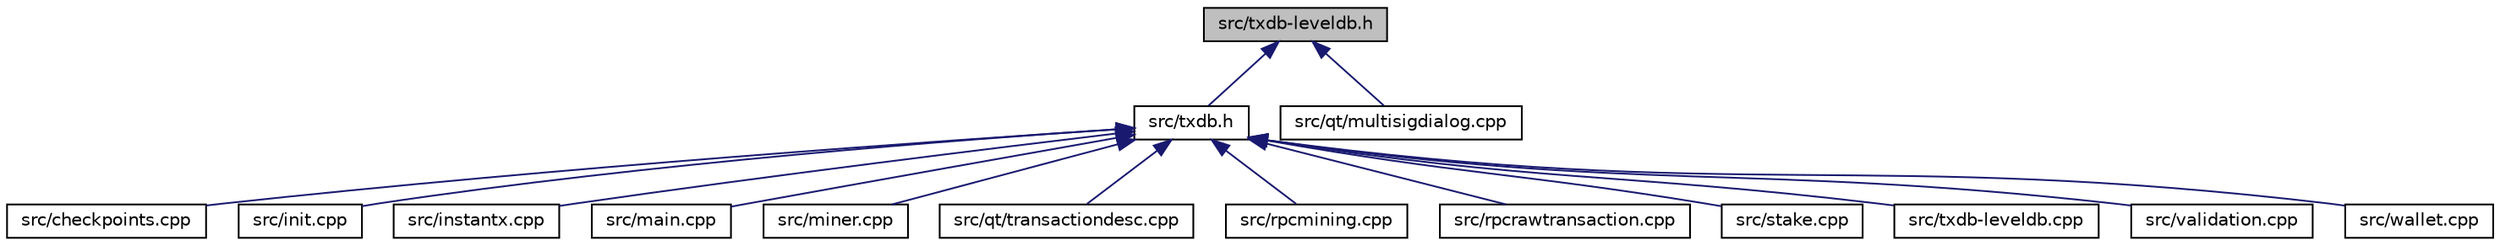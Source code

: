 digraph "src/txdb-leveldb.h"
{
  edge [fontname="Helvetica",fontsize="10",labelfontname="Helvetica",labelfontsize="10"];
  node [fontname="Helvetica",fontsize="10",shape=record];
  Node92 [label="src/txdb-leveldb.h",height=0.2,width=0.4,color="black", fillcolor="grey75", style="filled", fontcolor="black"];
  Node92 -> Node93 [dir="back",color="midnightblue",fontsize="10",style="solid",fontname="Helvetica"];
  Node93 [label="src/txdb.h",height=0.2,width=0.4,color="black", fillcolor="white", style="filled",URL="$d4/d6a/txdb_8h.html"];
  Node93 -> Node94 [dir="back",color="midnightblue",fontsize="10",style="solid",fontname="Helvetica"];
  Node94 [label="src/checkpoints.cpp",height=0.2,width=0.4,color="black", fillcolor="white", style="filled",URL="$d1/d1f/checkpoints_8cpp.html"];
  Node93 -> Node95 [dir="back",color="midnightblue",fontsize="10",style="solid",fontname="Helvetica"];
  Node95 [label="src/init.cpp",height=0.2,width=0.4,color="black", fillcolor="white", style="filled",URL="$d0/dc9/init_8cpp.html"];
  Node93 -> Node96 [dir="back",color="midnightblue",fontsize="10",style="solid",fontname="Helvetica"];
  Node96 [label="src/instantx.cpp",height=0.2,width=0.4,color="black", fillcolor="white", style="filled",URL="$db/d72/instantx_8cpp.html"];
  Node93 -> Node97 [dir="back",color="midnightblue",fontsize="10",style="solid",fontname="Helvetica"];
  Node97 [label="src/main.cpp",height=0.2,width=0.4,color="black", fillcolor="white", style="filled",URL="$df/d0a/main_8cpp.html"];
  Node93 -> Node98 [dir="back",color="midnightblue",fontsize="10",style="solid",fontname="Helvetica"];
  Node98 [label="src/miner.cpp",height=0.2,width=0.4,color="black", fillcolor="white", style="filled",URL="$d6/de3/miner_8cpp.html"];
  Node93 -> Node99 [dir="back",color="midnightblue",fontsize="10",style="solid",fontname="Helvetica"];
  Node99 [label="src/qt/transactiondesc.cpp",height=0.2,width=0.4,color="black", fillcolor="white", style="filled",URL="$da/d44/transactiondesc_8cpp.html"];
  Node93 -> Node100 [dir="back",color="midnightblue",fontsize="10",style="solid",fontname="Helvetica"];
  Node100 [label="src/rpcmining.cpp",height=0.2,width=0.4,color="black", fillcolor="white", style="filled",URL="$d4/ddd/rpcmining_8cpp.html"];
  Node93 -> Node101 [dir="back",color="midnightblue",fontsize="10",style="solid",fontname="Helvetica"];
  Node101 [label="src/rpcrawtransaction.cpp",height=0.2,width=0.4,color="black", fillcolor="white", style="filled",URL="$dc/da8/rpcrawtransaction_8cpp.html"];
  Node93 -> Node102 [dir="back",color="midnightblue",fontsize="10",style="solid",fontname="Helvetica"];
  Node102 [label="src/stake.cpp",height=0.2,width=0.4,color="black", fillcolor="white", style="filled",URL="$d1/df6/stake_8cpp.html"];
  Node93 -> Node103 [dir="back",color="midnightblue",fontsize="10",style="solid",fontname="Helvetica"];
  Node103 [label="src/txdb-leveldb.cpp",height=0.2,width=0.4,color="black", fillcolor="white", style="filled",URL="$dc/d9c/txdb-leveldb_8cpp.html"];
  Node93 -> Node104 [dir="back",color="midnightblue",fontsize="10",style="solid",fontname="Helvetica"];
  Node104 [label="src/validation.cpp",height=0.2,width=0.4,color="black", fillcolor="white", style="filled",URL="$dd/d7d/validation_8cpp.html"];
  Node93 -> Node105 [dir="back",color="midnightblue",fontsize="10",style="solid",fontname="Helvetica"];
  Node105 [label="src/wallet.cpp",height=0.2,width=0.4,color="black", fillcolor="white", style="filled",URL="$d7/de1/wallet_8cpp.html"];
  Node92 -> Node106 [dir="back",color="midnightblue",fontsize="10",style="solid",fontname="Helvetica"];
  Node106 [label="src/qt/multisigdialog.cpp",height=0.2,width=0.4,color="black", fillcolor="white", style="filled",URL="$da/da6/multisigdialog_8cpp.html"];
}
